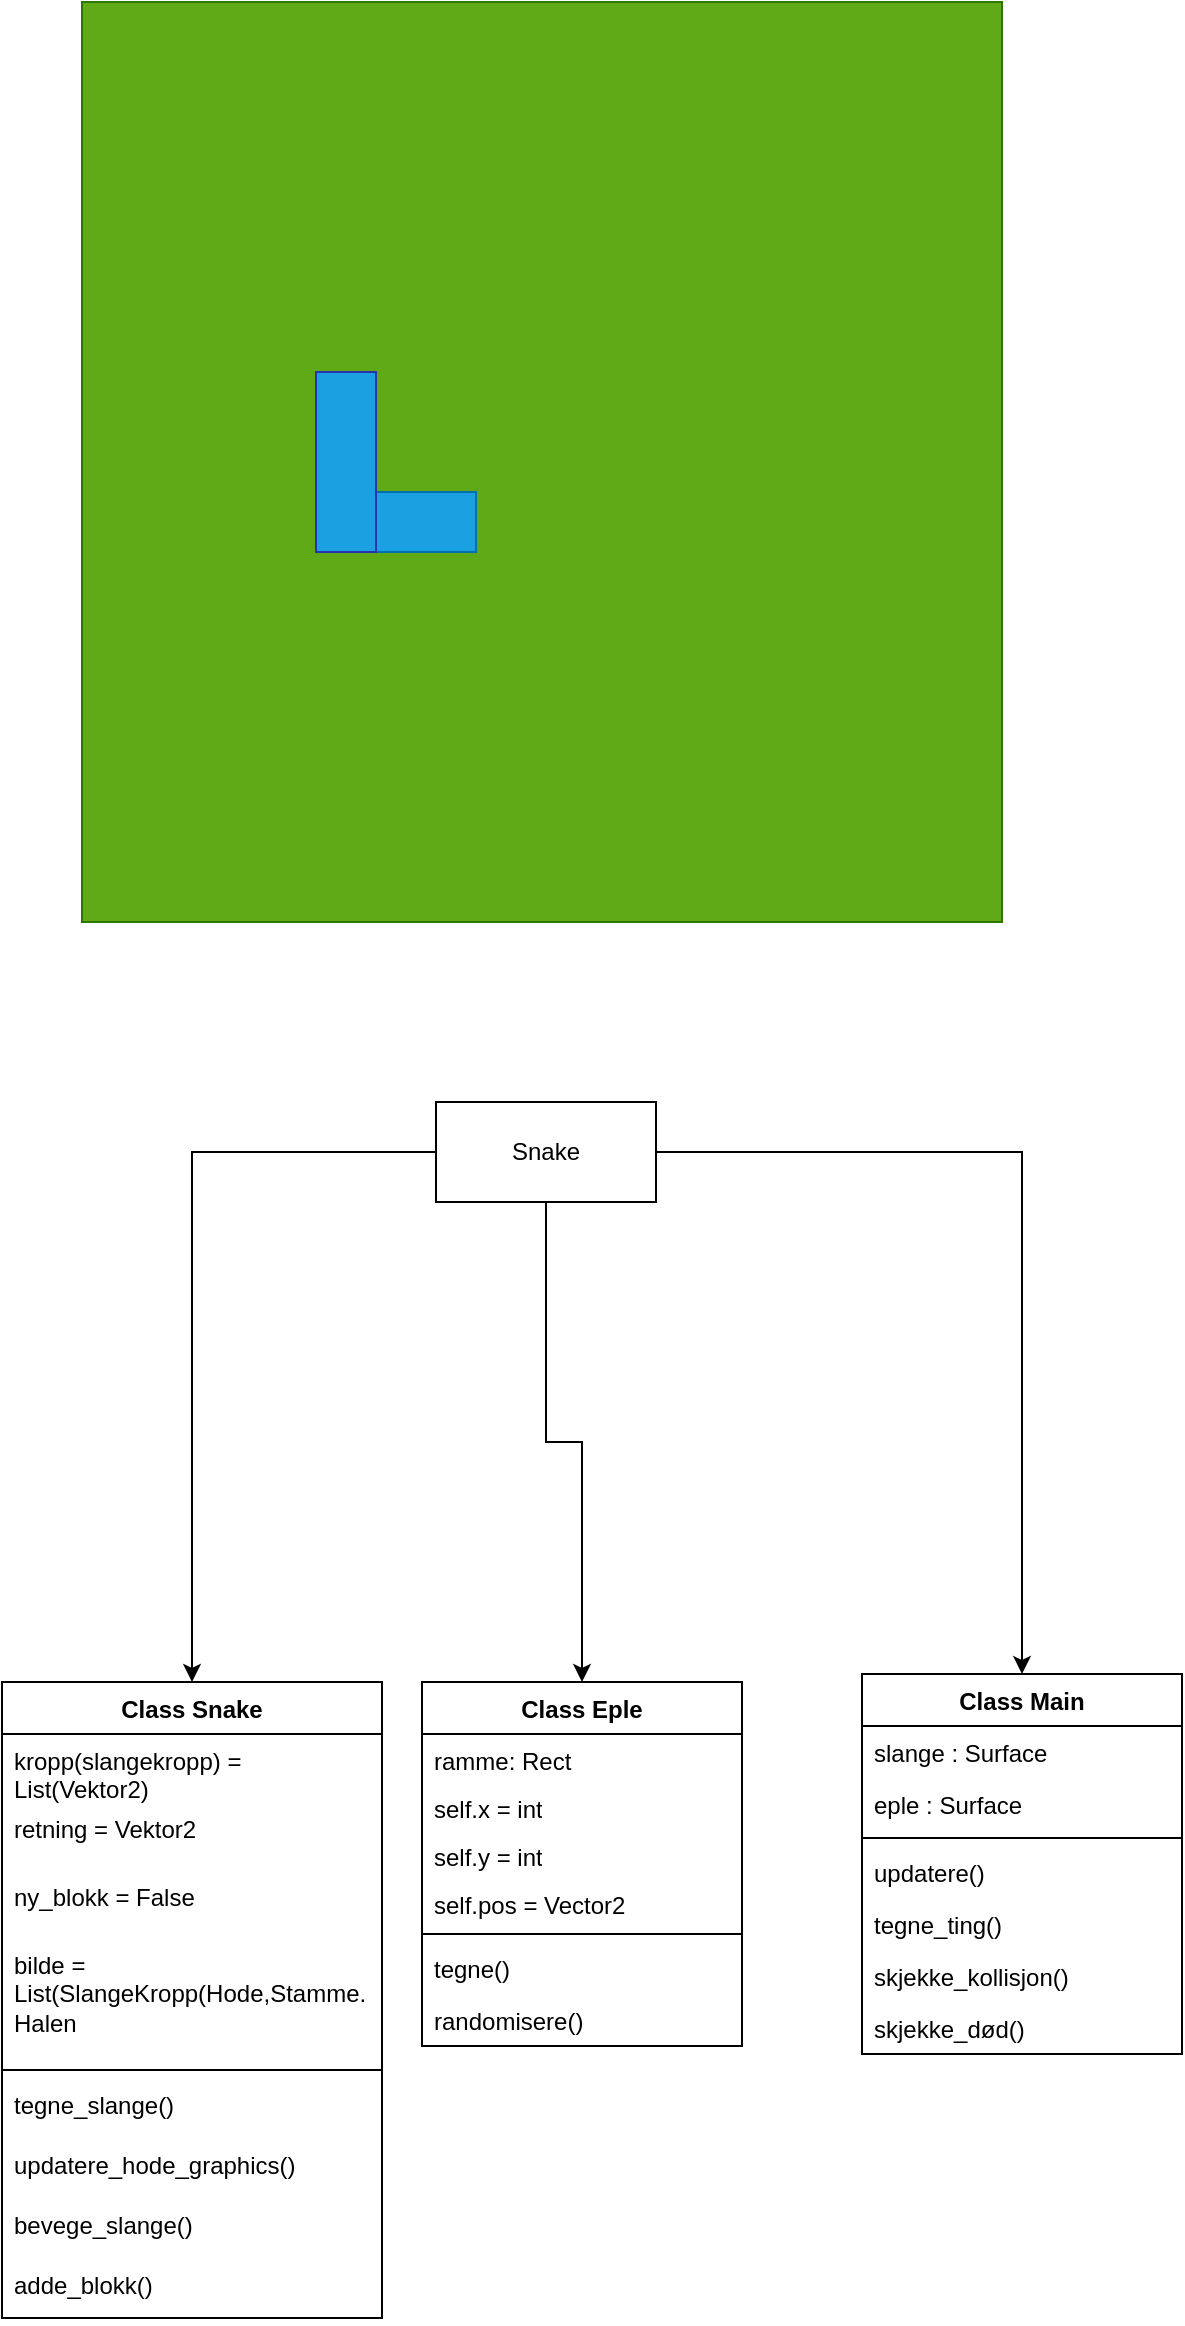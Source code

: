 <mxfile version="22.0.3" type="device">
  <diagram name="Page-1" id="3AAj9VFkPraU740b0LGq">
    <mxGraphModel dx="1020" dy="496" grid="1" gridSize="10" guides="1" tooltips="1" connect="1" arrows="1" fold="1" page="1" pageScale="1" pageWidth="827" pageHeight="1169" math="0" shadow="0">
      <root>
        <mxCell id="0" />
        <mxCell id="1" parent="0" />
        <mxCell id="TMT_qhFh8gmA8ab7kM8b-1" value="" style="whiteSpace=wrap;html=1;aspect=fixed;fillColor=#60a917;fontColor=#ffffff;strokeColor=#2D7600;" vertex="1" parent="1">
          <mxGeometry x="120" y="10" width="460" height="460" as="geometry" />
        </mxCell>
        <mxCell id="TMT_qhFh8gmA8ab7kM8b-3" value="" style="rounded=0;whiteSpace=wrap;html=1;strokeColor=#006EAF;fillColor=#1ba1e2;fontColor=#ffffff;" vertex="1" parent="1">
          <mxGeometry x="237" y="255" width="80" height="30" as="geometry" />
        </mxCell>
        <mxCell id="TMT_qhFh8gmA8ab7kM8b-5" value="" style="rounded=0;whiteSpace=wrap;html=1;rotation=90;strokeColor=#2A33AF;fillColor=#1ba1e2;fontColor=#ffffff;" vertex="1" parent="1">
          <mxGeometry x="207" y="225" width="90" height="30" as="geometry" />
        </mxCell>
        <mxCell id="TMT_qhFh8gmA8ab7kM8b-92" style="edgeStyle=orthogonalEdgeStyle;rounded=0;orthogonalLoop=1;jettySize=auto;html=1;" edge="1" parent="1" source="TMT_qhFh8gmA8ab7kM8b-6" target="TMT_qhFh8gmA8ab7kM8b-19">
          <mxGeometry relative="1" as="geometry" />
        </mxCell>
        <mxCell id="TMT_qhFh8gmA8ab7kM8b-93" style="edgeStyle=orthogonalEdgeStyle;rounded=0;orthogonalLoop=1;jettySize=auto;html=1;entryX=0.5;entryY=0;entryDx=0;entryDy=0;" edge="1" parent="1" source="TMT_qhFh8gmA8ab7kM8b-6" target="TMT_qhFh8gmA8ab7kM8b-23">
          <mxGeometry relative="1" as="geometry" />
        </mxCell>
        <mxCell id="TMT_qhFh8gmA8ab7kM8b-94" style="edgeStyle=orthogonalEdgeStyle;rounded=0;orthogonalLoop=1;jettySize=auto;html=1;entryX=0.5;entryY=0;entryDx=0;entryDy=0;" edge="1" parent="1" source="TMT_qhFh8gmA8ab7kM8b-6" target="TMT_qhFh8gmA8ab7kM8b-27">
          <mxGeometry relative="1" as="geometry" />
        </mxCell>
        <mxCell id="TMT_qhFh8gmA8ab7kM8b-6" value="Snake" style="html=1;whiteSpace=wrap;" vertex="1" parent="1">
          <mxGeometry x="297" y="560" width="110" height="50" as="geometry" />
        </mxCell>
        <mxCell id="TMT_qhFh8gmA8ab7kM8b-19" value="Class Snake" style="swimlane;fontStyle=1;align=center;verticalAlign=top;childLayout=stackLayout;horizontal=1;startSize=26;horizontalStack=0;resizeParent=1;resizeParentMax=0;resizeLast=0;collapsible=1;marginBottom=0;whiteSpace=wrap;html=1;" vertex="1" parent="1">
          <mxGeometry x="80" y="850" width="190" height="318" as="geometry" />
        </mxCell>
        <mxCell id="TMT_qhFh8gmA8ab7kM8b-41" value="kropp(slangekropp) = List(Vektor2)&lt;br&gt;" style="text;strokeColor=none;fillColor=none;align=left;verticalAlign=top;spacingLeft=4;spacingRight=4;overflow=hidden;rotatable=0;points=[[0,0.5],[1,0.5]];portConstraint=eastwest;whiteSpace=wrap;html=1;" vertex="1" parent="TMT_qhFh8gmA8ab7kM8b-19">
          <mxGeometry y="26" width="190" height="34" as="geometry" />
        </mxCell>
        <mxCell id="TMT_qhFh8gmA8ab7kM8b-42" value="retning = Vektor2" style="text;strokeColor=none;fillColor=none;align=left;verticalAlign=top;spacingLeft=4;spacingRight=4;overflow=hidden;rotatable=0;points=[[0,0.5],[1,0.5]];portConstraint=eastwest;whiteSpace=wrap;html=1;" vertex="1" parent="TMT_qhFh8gmA8ab7kM8b-19">
          <mxGeometry y="60" width="190" height="34" as="geometry" />
        </mxCell>
        <mxCell id="TMT_qhFh8gmA8ab7kM8b-43" value="ny_blokk = False" style="text;strokeColor=none;fillColor=none;align=left;verticalAlign=top;spacingLeft=4;spacingRight=4;overflow=hidden;rotatable=0;points=[[0,0.5],[1,0.5]];portConstraint=eastwest;whiteSpace=wrap;html=1;" vertex="1" parent="TMT_qhFh8gmA8ab7kM8b-19">
          <mxGeometry y="94" width="190" height="34" as="geometry" />
        </mxCell>
        <mxCell id="TMT_qhFh8gmA8ab7kM8b-44" value="bilde = List(SlangeKropp(Hode,Stamme. Halen" style="text;strokeColor=none;fillColor=none;align=left;verticalAlign=top;spacingLeft=4;spacingRight=4;overflow=hidden;rotatable=0;points=[[0,0.5],[1,0.5]];portConstraint=eastwest;whiteSpace=wrap;html=1;" vertex="1" parent="TMT_qhFh8gmA8ab7kM8b-19">
          <mxGeometry y="128" width="190" height="62" as="geometry" />
        </mxCell>
        <mxCell id="TMT_qhFh8gmA8ab7kM8b-21" value="" style="line;strokeWidth=1;fillColor=none;align=left;verticalAlign=middle;spacingTop=-1;spacingLeft=3;spacingRight=3;rotatable=0;labelPosition=right;points=[];portConstraint=eastwest;strokeColor=inherit;" vertex="1" parent="TMT_qhFh8gmA8ab7kM8b-19">
          <mxGeometry y="190" width="190" height="8" as="geometry" />
        </mxCell>
        <mxCell id="TMT_qhFh8gmA8ab7kM8b-54" value="tegne_slange()&lt;br&gt;" style="text;strokeColor=none;fillColor=none;align=left;verticalAlign=top;spacingLeft=4;spacingRight=4;overflow=hidden;rotatable=0;points=[[0,0.5],[1,0.5]];portConstraint=eastwest;whiteSpace=wrap;html=1;" vertex="1" parent="TMT_qhFh8gmA8ab7kM8b-19">
          <mxGeometry y="198" width="190" height="30" as="geometry" />
        </mxCell>
        <mxCell id="TMT_qhFh8gmA8ab7kM8b-55" value="updatere_hode_graphics()&lt;br&gt;" style="text;strokeColor=none;fillColor=none;align=left;verticalAlign=top;spacingLeft=4;spacingRight=4;overflow=hidden;rotatable=0;points=[[0,0.5],[1,0.5]];portConstraint=eastwest;whiteSpace=wrap;html=1;" vertex="1" parent="TMT_qhFh8gmA8ab7kM8b-19">
          <mxGeometry y="228" width="190" height="30" as="geometry" />
        </mxCell>
        <mxCell id="TMT_qhFh8gmA8ab7kM8b-56" value="bevege_slange()&lt;br&gt;&amp;nbsp;" style="text;strokeColor=none;fillColor=none;align=left;verticalAlign=top;spacingLeft=4;spacingRight=4;overflow=hidden;rotatable=0;points=[[0,0.5],[1,0.5]];portConstraint=eastwest;whiteSpace=wrap;html=1;" vertex="1" parent="TMT_qhFh8gmA8ab7kM8b-19">
          <mxGeometry y="258" width="190" height="30" as="geometry" />
        </mxCell>
        <mxCell id="TMT_qhFh8gmA8ab7kM8b-22" value="adde_blokk()&amp;nbsp;" style="text;strokeColor=none;fillColor=none;align=left;verticalAlign=top;spacingLeft=4;spacingRight=4;overflow=hidden;rotatable=0;points=[[0,0.5],[1,0.5]];portConstraint=eastwest;whiteSpace=wrap;html=1;" vertex="1" parent="TMT_qhFh8gmA8ab7kM8b-19">
          <mxGeometry y="288" width="190" height="30" as="geometry" />
        </mxCell>
        <mxCell id="TMT_qhFh8gmA8ab7kM8b-23" value="Class Eple" style="swimlane;fontStyle=1;align=center;verticalAlign=top;childLayout=stackLayout;horizontal=1;startSize=26;horizontalStack=0;resizeParent=1;resizeParentMax=0;resizeLast=0;collapsible=1;marginBottom=0;whiteSpace=wrap;html=1;" vertex="1" parent="1">
          <mxGeometry x="290" y="850" width="160" height="182" as="geometry">
            <mxRectangle x="282" y="850" width="100" height="30" as="alternateBounds" />
          </mxGeometry>
        </mxCell>
        <mxCell id="TMT_qhFh8gmA8ab7kM8b-24" value="ramme: Rect" style="text;strokeColor=none;fillColor=none;align=left;verticalAlign=top;spacingLeft=4;spacingRight=4;overflow=hidden;rotatable=0;points=[[0,0.5],[1,0.5]];portConstraint=eastwest;whiteSpace=wrap;html=1;" vertex="1" parent="TMT_qhFh8gmA8ab7kM8b-23">
          <mxGeometry y="26" width="160" height="24" as="geometry" />
        </mxCell>
        <mxCell id="TMT_qhFh8gmA8ab7kM8b-61" value="self.x = int" style="text;strokeColor=none;fillColor=none;align=left;verticalAlign=top;spacingLeft=4;spacingRight=4;overflow=hidden;rotatable=0;points=[[0,0.5],[1,0.5]];portConstraint=eastwest;whiteSpace=wrap;html=1;" vertex="1" parent="TMT_qhFh8gmA8ab7kM8b-23">
          <mxGeometry y="50" width="160" height="24" as="geometry" />
        </mxCell>
        <mxCell id="TMT_qhFh8gmA8ab7kM8b-60" value="self.y = int" style="text;strokeColor=none;fillColor=none;align=left;verticalAlign=top;spacingLeft=4;spacingRight=4;overflow=hidden;rotatable=0;points=[[0,0.5],[1,0.5]];portConstraint=eastwest;whiteSpace=wrap;html=1;" vertex="1" parent="TMT_qhFh8gmA8ab7kM8b-23">
          <mxGeometry y="74" width="160" height="24" as="geometry" />
        </mxCell>
        <mxCell id="TMT_qhFh8gmA8ab7kM8b-59" value="self.pos = Vector2" style="text;strokeColor=none;fillColor=none;align=left;verticalAlign=top;spacingLeft=4;spacingRight=4;overflow=hidden;rotatable=0;points=[[0,0.5],[1,0.5]];portConstraint=eastwest;whiteSpace=wrap;html=1;" vertex="1" parent="TMT_qhFh8gmA8ab7kM8b-23">
          <mxGeometry y="98" width="160" height="24" as="geometry" />
        </mxCell>
        <mxCell id="TMT_qhFh8gmA8ab7kM8b-25" value="" style="line;strokeWidth=1;fillColor=none;align=left;verticalAlign=middle;spacingTop=-1;spacingLeft=3;spacingRight=3;rotatable=0;labelPosition=right;points=[];portConstraint=eastwest;strokeColor=inherit;" vertex="1" parent="TMT_qhFh8gmA8ab7kM8b-23">
          <mxGeometry y="122" width="160" height="8" as="geometry" />
        </mxCell>
        <mxCell id="TMT_qhFh8gmA8ab7kM8b-26" value="tegne()" style="text;strokeColor=none;fillColor=none;align=left;verticalAlign=top;spacingLeft=4;spacingRight=4;overflow=hidden;rotatable=0;points=[[0,0.5],[1,0.5]];portConstraint=eastwest;whiteSpace=wrap;html=1;" vertex="1" parent="TMT_qhFh8gmA8ab7kM8b-23">
          <mxGeometry y="130" width="160" height="26" as="geometry" />
        </mxCell>
        <mxCell id="TMT_qhFh8gmA8ab7kM8b-62" value="randomisere()" style="text;strokeColor=none;fillColor=none;align=left;verticalAlign=top;spacingLeft=4;spacingRight=4;overflow=hidden;rotatable=0;points=[[0,0.5],[1,0.5]];portConstraint=eastwest;whiteSpace=wrap;html=1;" vertex="1" parent="TMT_qhFh8gmA8ab7kM8b-23">
          <mxGeometry y="156" width="160" height="26" as="geometry" />
        </mxCell>
        <mxCell id="TMT_qhFh8gmA8ab7kM8b-27" value="Class Main" style="swimlane;fontStyle=1;align=center;verticalAlign=top;childLayout=stackLayout;horizontal=1;startSize=26;horizontalStack=0;resizeParent=1;resizeParentMax=0;resizeLast=0;collapsible=1;marginBottom=0;whiteSpace=wrap;html=1;" vertex="1" parent="1">
          <mxGeometry x="510" y="846" width="160" height="190" as="geometry" />
        </mxCell>
        <mxCell id="TMT_qhFh8gmA8ab7kM8b-65" value="slange : Surface" style="text;strokeColor=none;fillColor=none;align=left;verticalAlign=top;spacingLeft=4;spacingRight=4;overflow=hidden;rotatable=0;points=[[0,0.5],[1,0.5]];portConstraint=eastwest;whiteSpace=wrap;html=1;" vertex="1" parent="TMT_qhFh8gmA8ab7kM8b-27">
          <mxGeometry y="26" width="160" height="26" as="geometry" />
        </mxCell>
        <mxCell id="TMT_qhFh8gmA8ab7kM8b-63" value="eple : Surface" style="text;strokeColor=none;fillColor=none;align=left;verticalAlign=top;spacingLeft=4;spacingRight=4;overflow=hidden;rotatable=0;points=[[0,0.5],[1,0.5]];portConstraint=eastwest;whiteSpace=wrap;html=1;" vertex="1" parent="TMT_qhFh8gmA8ab7kM8b-27">
          <mxGeometry y="52" width="160" height="26" as="geometry" />
        </mxCell>
        <mxCell id="TMT_qhFh8gmA8ab7kM8b-29" value="" style="line;strokeWidth=1;fillColor=none;align=left;verticalAlign=middle;spacingTop=-1;spacingLeft=3;spacingRight=3;rotatable=0;labelPosition=right;points=[];portConstraint=eastwest;strokeColor=inherit;" vertex="1" parent="TMT_qhFh8gmA8ab7kM8b-27">
          <mxGeometry y="78" width="160" height="8" as="geometry" />
        </mxCell>
        <mxCell id="TMT_qhFh8gmA8ab7kM8b-72" value="updatere()" style="text;strokeColor=none;fillColor=none;align=left;verticalAlign=top;spacingLeft=4;spacingRight=4;overflow=hidden;rotatable=0;points=[[0,0.5],[1,0.5]];portConstraint=eastwest;whiteSpace=wrap;html=1;" vertex="1" parent="TMT_qhFh8gmA8ab7kM8b-27">
          <mxGeometry y="86" width="160" height="26" as="geometry" />
        </mxCell>
        <mxCell id="TMT_qhFh8gmA8ab7kM8b-80" value="tegne_ting()" style="text;strokeColor=none;fillColor=none;align=left;verticalAlign=top;spacingLeft=4;spacingRight=4;overflow=hidden;rotatable=0;points=[[0,0.5],[1,0.5]];portConstraint=eastwest;whiteSpace=wrap;html=1;" vertex="1" parent="TMT_qhFh8gmA8ab7kM8b-27">
          <mxGeometry y="112" width="160" height="26" as="geometry" />
        </mxCell>
        <mxCell id="TMT_qhFh8gmA8ab7kM8b-81" value="skjekke_kollisjon()" style="text;strokeColor=none;fillColor=none;align=left;verticalAlign=top;spacingLeft=4;spacingRight=4;overflow=hidden;rotatable=0;points=[[0,0.5],[1,0.5]];portConstraint=eastwest;whiteSpace=wrap;html=1;" vertex="1" parent="TMT_qhFh8gmA8ab7kM8b-27">
          <mxGeometry y="138" width="160" height="26" as="geometry" />
        </mxCell>
        <mxCell id="TMT_qhFh8gmA8ab7kM8b-66" value="skjekke_død()" style="text;strokeColor=none;fillColor=none;align=left;verticalAlign=top;spacingLeft=4;spacingRight=4;overflow=hidden;rotatable=0;points=[[0,0.5],[1,0.5]];portConstraint=eastwest;whiteSpace=wrap;html=1;" vertex="1" parent="TMT_qhFh8gmA8ab7kM8b-27">
          <mxGeometry y="164" width="160" height="26" as="geometry" />
        </mxCell>
      </root>
    </mxGraphModel>
  </diagram>
</mxfile>
